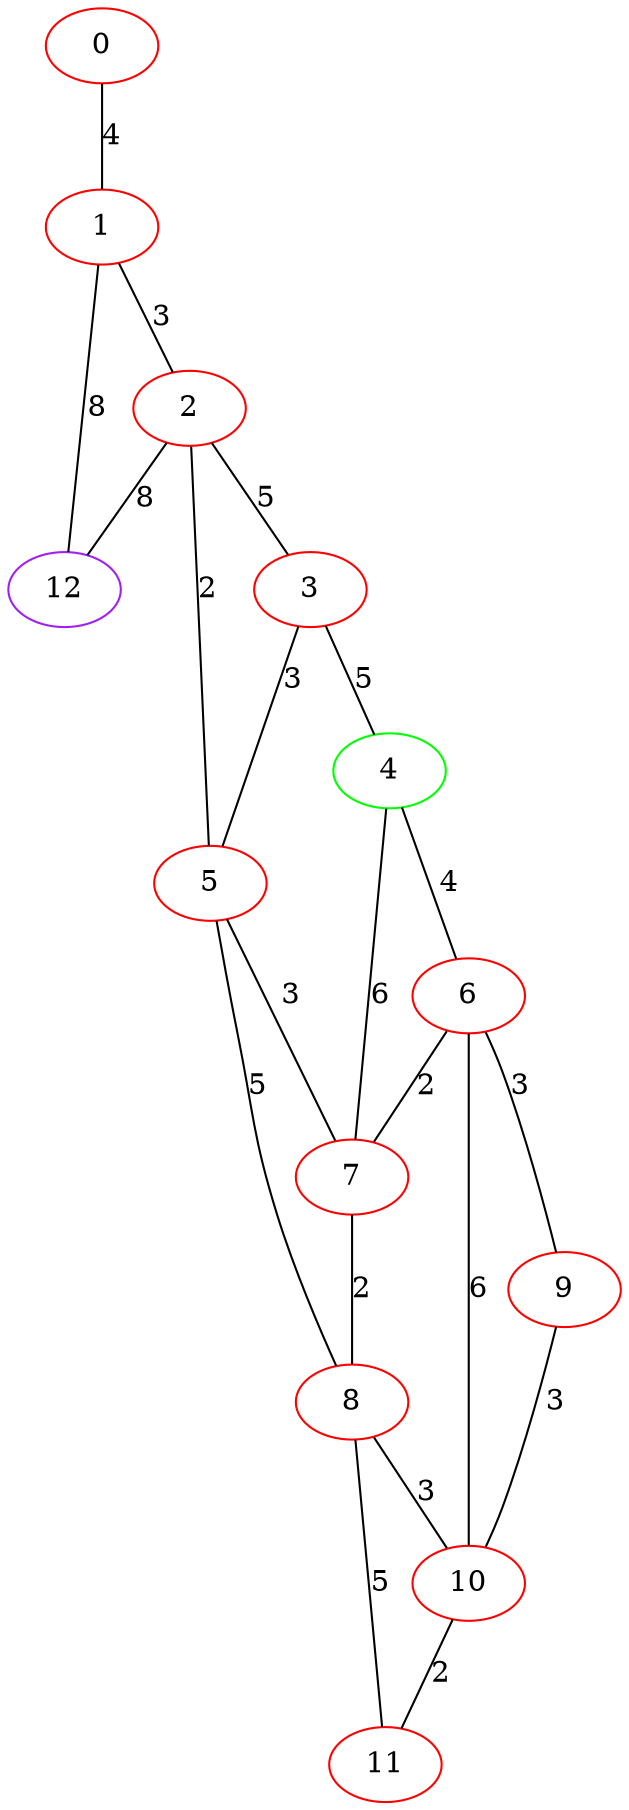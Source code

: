 graph "" {
0 [color=red, weight=1];
1 [color=red, weight=1];
2 [color=red, weight=1];
3 [color=red, weight=1];
4 [color=green, weight=2];
5 [color=red, weight=1];
6 [color=red, weight=1];
7 [color=red, weight=1];
8 [color=red, weight=1];
9 [color=red, weight=1];
10 [color=red, weight=1];
11 [color=red, weight=1];
12 [color=purple, weight=4];
0 -- 1  [key=0, label=4];
1 -- 2  [key=0, label=3];
1 -- 12  [key=0, label=8];
2 -- 3  [key=0, label=5];
2 -- 12  [key=0, label=8];
2 -- 5  [key=0, label=2];
3 -- 4  [key=0, label=5];
3 -- 5  [key=0, label=3];
4 -- 6  [key=0, label=4];
4 -- 7  [key=0, label=6];
5 -- 8  [key=0, label=5];
5 -- 7  [key=0, label=3];
6 -- 9  [key=0, label=3];
6 -- 10  [key=0, label=6];
6 -- 7  [key=0, label=2];
7 -- 8  [key=0, label=2];
8 -- 10  [key=0, label=3];
8 -- 11  [key=0, label=5];
9 -- 10  [key=0, label=3];
10 -- 11  [key=0, label=2];
}
